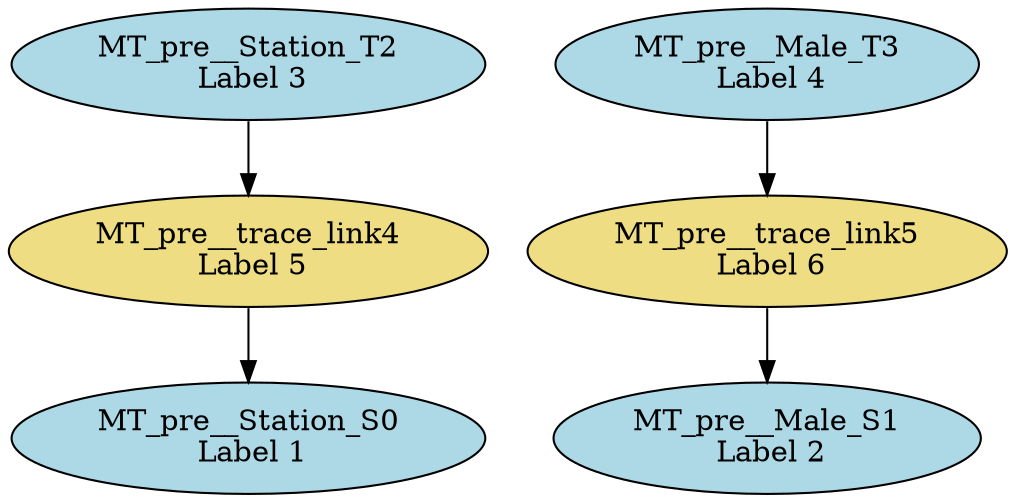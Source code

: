 digraph ruleCombinator_match_HSM2SM_combine_0LHS {
"MT_pre__Station_S0\n Label 1" [style=filled, fillcolor=lightblue];
"MT_pre__Male_S1\n Label 2" [style=filled, fillcolor=lightblue];
"MT_pre__Station_T2\n Label 3" [style=filled, fillcolor=lightblue];
"MT_pre__Male_T3\n Label 4" [style=filled, fillcolor=lightblue];
"MT_pre__trace_link4\n Label 5" [style=filled, fillcolor=lightgoldenrod];
"MT_pre__trace_link5\n Label 6" [style=filled, fillcolor=lightgoldenrod];
"MT_pre__trace_link4\n Label 5" -> "MT_pre__Station_S0\n Label 1";
"MT_pre__Station_T2\n Label 3" -> "MT_pre__trace_link4\n Label 5";
"MT_pre__Male_T3\n Label 4" -> "MT_pre__trace_link5\n Label 6";
"MT_pre__trace_link5\n Label 6" -> "MT_pre__Male_S1\n Label 2";
}
